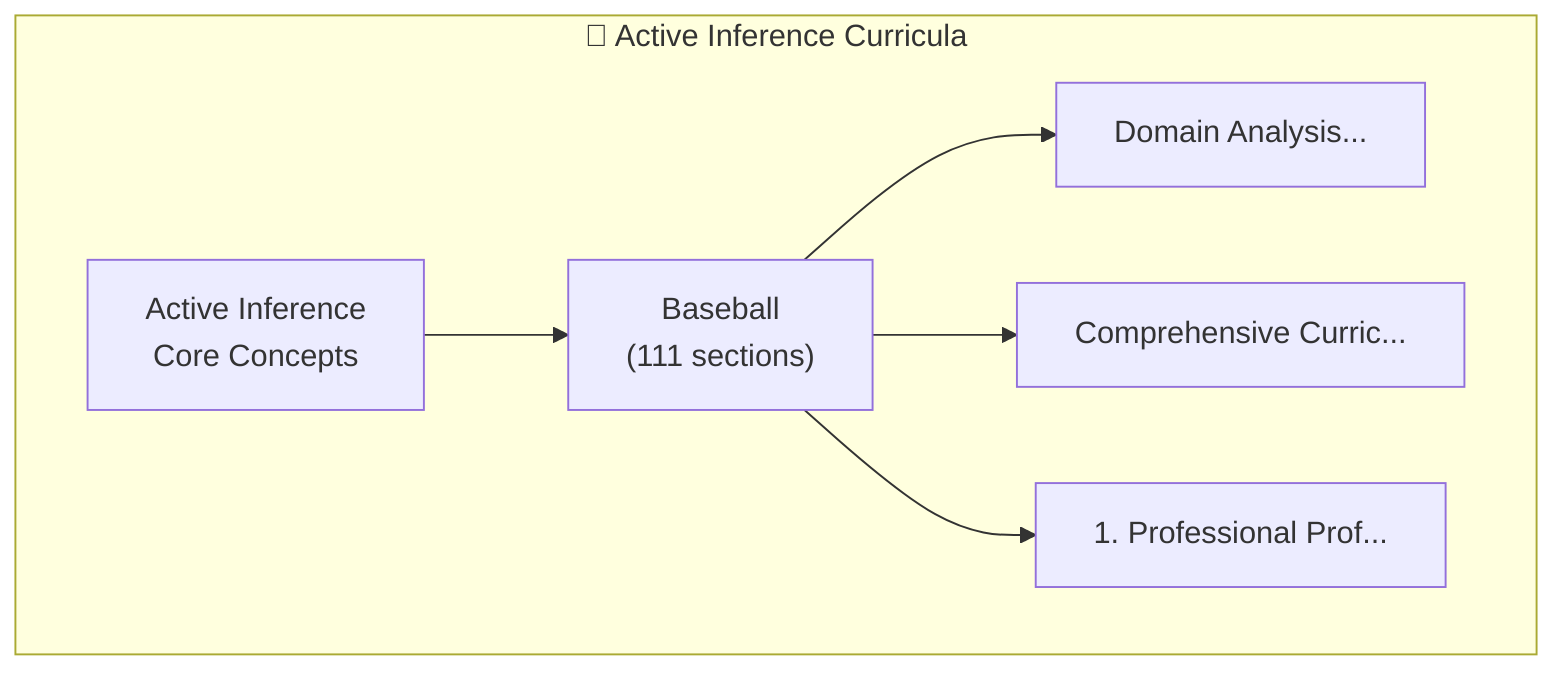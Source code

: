 graph TB
    subgraph "🧠 Active Inference Curricula"
        AI["Active Inference<br/>Core Concepts"]
        AI --> E1["Baseball\n(111 sections)"]
        E1 --> E1S1["Domain Analysis..."]
        E1 --> E1S2["Comprehensive Curric..."]
        E1 --> E1S3["1. Professional Prof..."]
    end